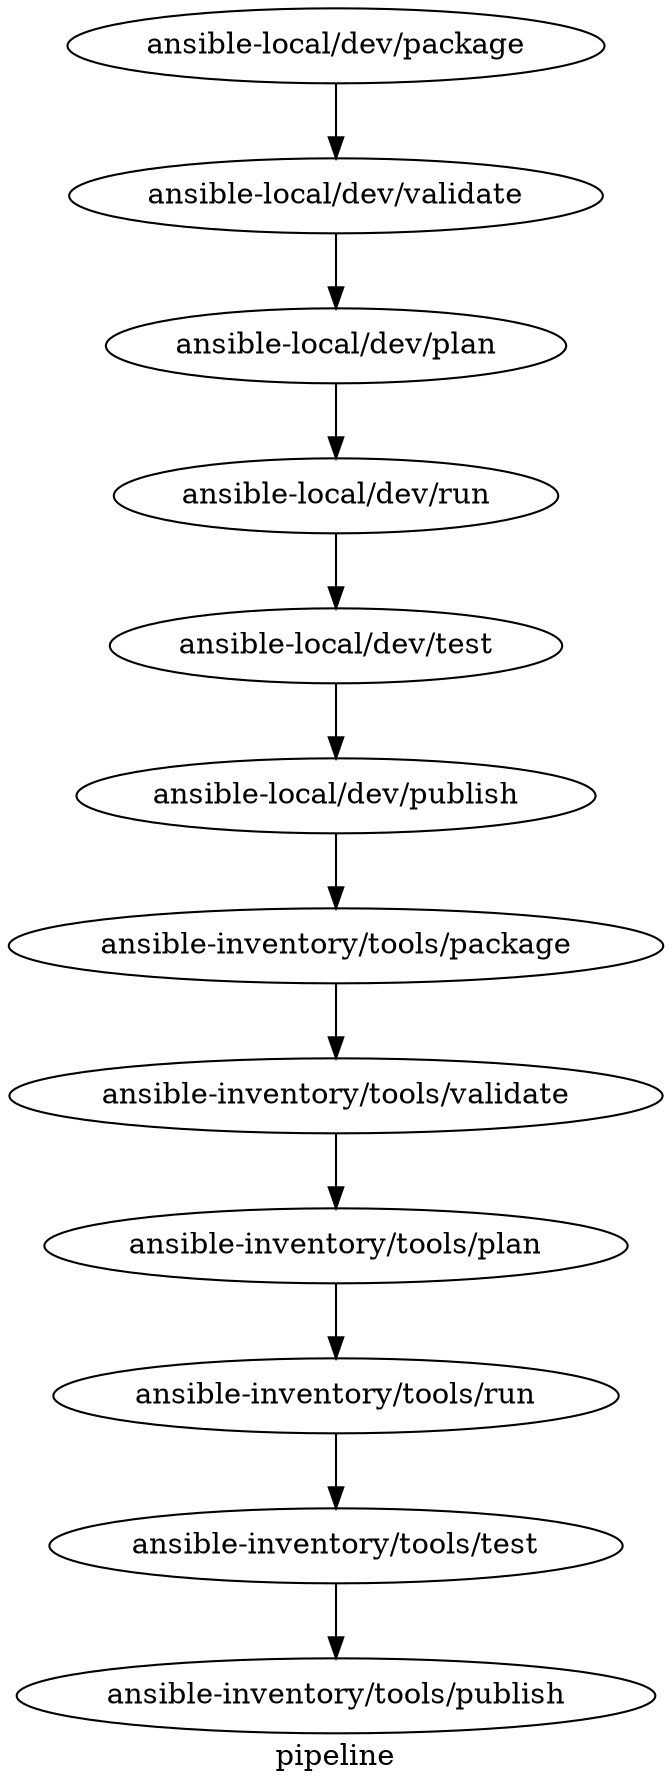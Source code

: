 digraph "G" {
label="pipeline";
rankdir=TB;
"ansible-local/dev/package";
"ansible-local/dev/validate";
"ansible-local/dev/plan";
"ansible-local/dev/run";
"ansible-local/dev/test";
"ansible-local/dev/publish";
"ansible-inventory/tools/package";
"ansible-inventory/tools/validate";
"ansible-inventory/tools/plan";
"ansible-inventory/tools/run";
"ansible-inventory/tools/test";
"ansible-inventory/tools/publish";
"ansible-local/dev/package" -> "ansible-local/dev/validate"  [key=0];
"ansible-local/dev/validate" -> "ansible-local/dev/plan"  [key=0];
"ansible-local/dev/plan" -> "ansible-local/dev/run"  [key=0];
"ansible-local/dev/run" -> "ansible-local/dev/test"  [key=0];
"ansible-local/dev/test" -> "ansible-local/dev/publish"  [key=0];
"ansible-local/dev/publish" -> "ansible-inventory/tools/package"  [key=0];
"ansible-inventory/tools/package" -> "ansible-inventory/tools/validate"  [key=0];
"ansible-inventory/tools/validate" -> "ansible-inventory/tools/plan"  [key=0];
"ansible-inventory/tools/plan" -> "ansible-inventory/tools/run"  [key=0];
"ansible-inventory/tools/run" -> "ansible-inventory/tools/test"  [key=0];
"ansible-inventory/tools/test" -> "ansible-inventory/tools/publish"  [key=0];
}
